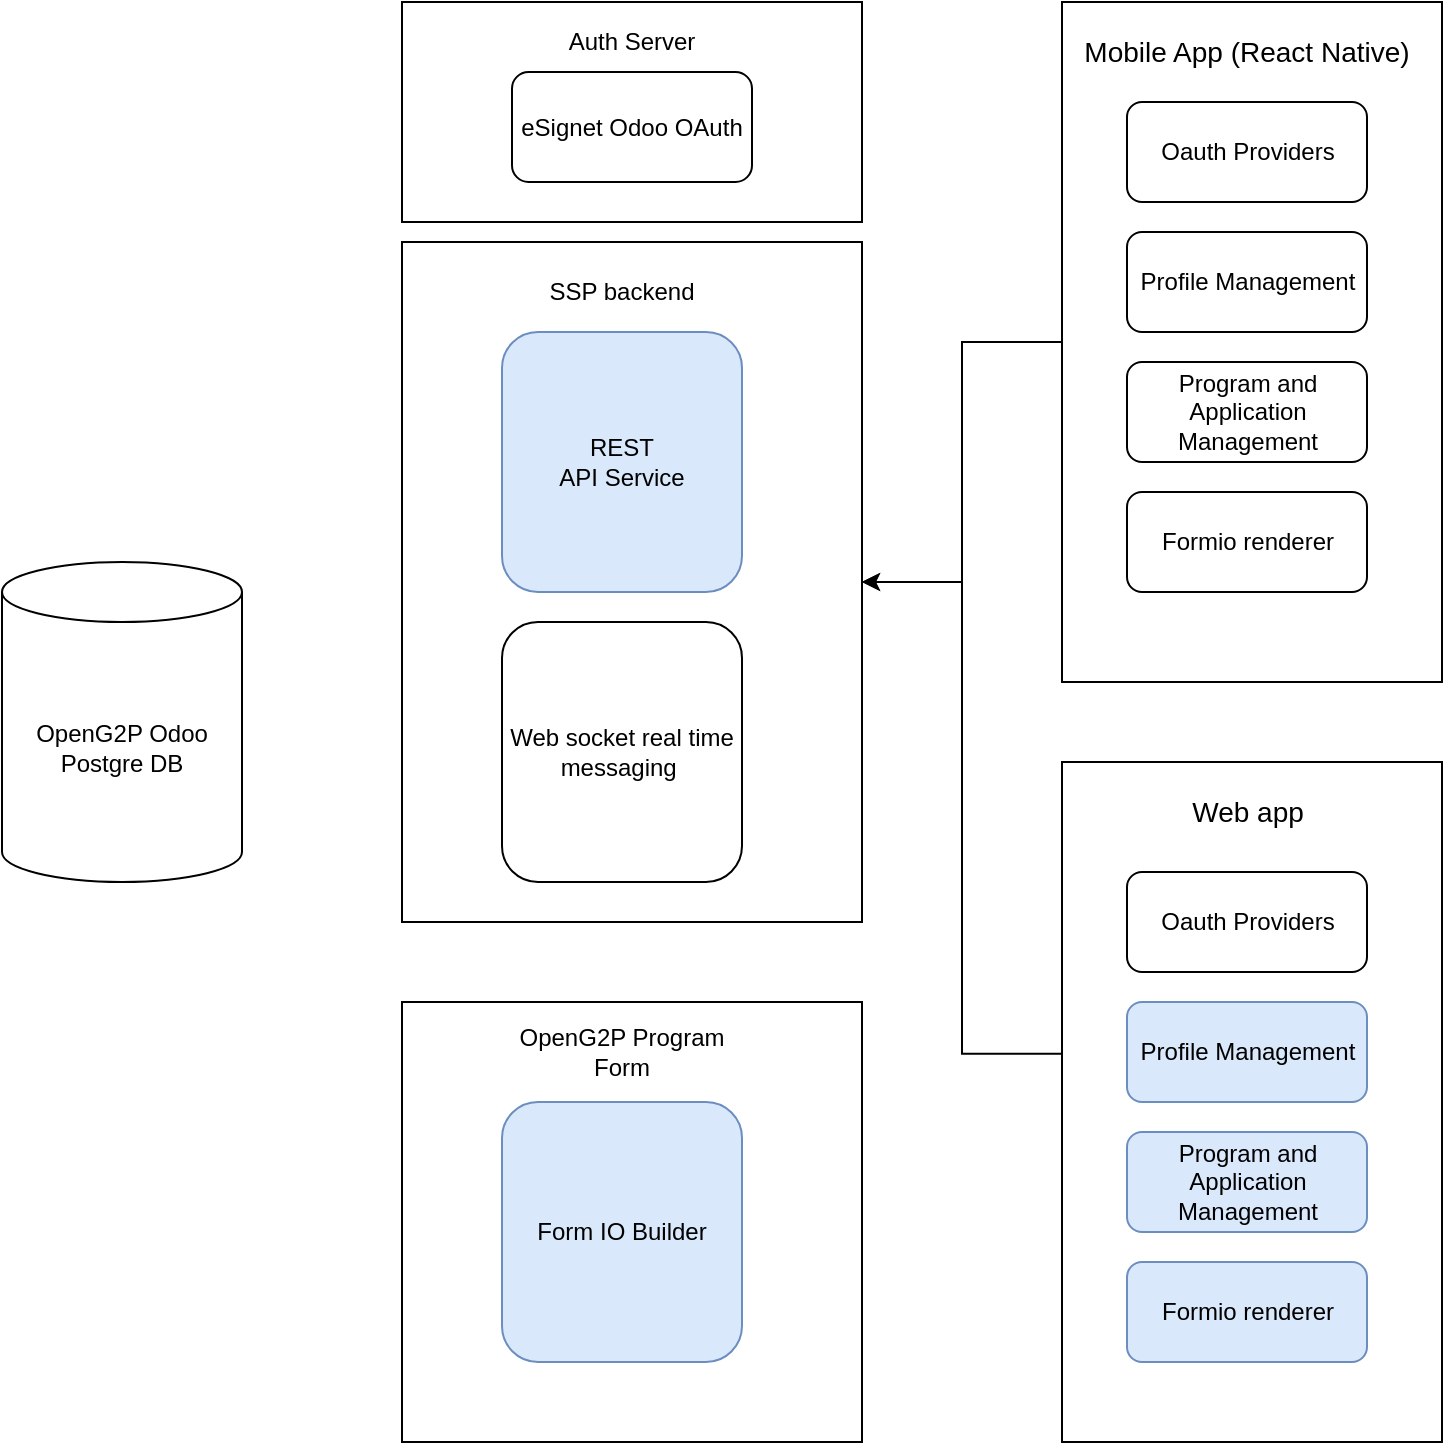 <mxfile version="21.6.7" type="github">
  <diagram id="DjwuBjzQSKJYnALhCdY3" name="Page-1">
    <mxGraphModel dx="1434" dy="802" grid="1" gridSize="10" guides="1" tooltips="1" connect="1" arrows="1" fold="1" page="1" pageScale="1" pageWidth="1200" pageHeight="1070" math="0" shadow="0">
      <root>
        <mxCell id="0" />
        <mxCell id="1" parent="0" />
        <mxCell id="4EAGslu62ZiDNw4BVvQ3-2" value="" style="rounded=0;whiteSpace=wrap;html=1;" parent="1" vertex="1">
          <mxGeometry x="230" y="160" width="230" height="340" as="geometry" />
        </mxCell>
        <mxCell id="6dZB4tW-6M1oG2YMDY4f-12" value="" style="edgeStyle=orthogonalEdgeStyle;rounded=0;orthogonalLoop=1;jettySize=auto;html=1;" edge="1" parent="1" source="4EAGslu62ZiDNw4BVvQ3-4" target="4EAGslu62ZiDNw4BVvQ3-2">
          <mxGeometry relative="1" as="geometry" />
        </mxCell>
        <mxCell id="4EAGslu62ZiDNw4BVvQ3-4" value="" style="rounded=0;whiteSpace=wrap;html=1;" parent="1" vertex="1">
          <mxGeometry x="560" y="40" width="190" height="340" as="geometry" />
        </mxCell>
        <mxCell id="4EAGslu62ZiDNw4BVvQ3-5" value="" style="rounded=0;whiteSpace=wrap;html=1;" parent="1" vertex="1">
          <mxGeometry x="560" y="420" width="190" height="340" as="geometry" />
        </mxCell>
        <mxCell id="4EAGslu62ZiDNw4BVvQ3-6" value="OpenG2P Odoo &lt;br&gt;Postgre DB" style="shape=cylinder3;whiteSpace=wrap;html=1;boundedLbl=1;backgroundOutline=1;size=15;" parent="1" vertex="1">
          <mxGeometry x="30" y="320" width="120" height="160" as="geometry" />
        </mxCell>
        <mxCell id="4EAGslu62ZiDNw4BVvQ3-7" value="REST &lt;br&gt;API Service" style="rounded=1;whiteSpace=wrap;html=1;fillColor=#dae8fc;strokeColor=#6c8ebf;" parent="1" vertex="1">
          <mxGeometry x="280" y="205" width="120" height="130" as="geometry" />
        </mxCell>
        <mxCell id="4EAGslu62ZiDNw4BVvQ3-8" value="Web socket real time messaging&amp;nbsp;" style="rounded=1;whiteSpace=wrap;html=1;" parent="1" vertex="1">
          <mxGeometry x="280" y="350" width="120" height="130" as="geometry" />
        </mxCell>
        <mxCell id="4EAGslu62ZiDNw4BVvQ3-9" value="Mobile App (React Native)" style="text;html=1;strokeColor=none;fillColor=none;align=center;verticalAlign=middle;whiteSpace=wrap;rounded=0;fontSize=14;" parent="1" vertex="1">
          <mxGeometry x="570" y="50" width="165" height="30" as="geometry" />
        </mxCell>
        <mxCell id="4EAGslu62ZiDNw4BVvQ3-10" value="Web app" style="text;html=1;strokeColor=none;fillColor=none;align=center;verticalAlign=middle;whiteSpace=wrap;rounded=0;fontSize=14;" parent="1" vertex="1">
          <mxGeometry x="622.5" y="430" width="60" height="30" as="geometry" />
        </mxCell>
        <mxCell id="4EAGslu62ZiDNw4BVvQ3-16" value="Formio renderer" style="rounded=1;whiteSpace=wrap;html=1;" parent="1" vertex="1">
          <mxGeometry x="592.5" y="285" width="120" height="50" as="geometry" />
        </mxCell>
        <mxCell id="6dZB4tW-6M1oG2YMDY4f-2" value="SSP backend" style="text;html=1;strokeColor=none;fillColor=none;align=center;verticalAlign=middle;whiteSpace=wrap;rounded=0;" vertex="1" parent="1">
          <mxGeometry x="300" y="170" width="80" height="30" as="geometry" />
        </mxCell>
        <mxCell id="6dZB4tW-6M1oG2YMDY4f-3" value="" style="rounded=0;whiteSpace=wrap;html=1;" vertex="1" parent="1">
          <mxGeometry x="230" y="540" width="230" height="220" as="geometry" />
        </mxCell>
        <mxCell id="6dZB4tW-6M1oG2YMDY4f-5" value="Form IO Builder" style="rounded=1;whiteSpace=wrap;html=1;fillColor=#dae8fc;strokeColor=#6c8ebf;" vertex="1" parent="1">
          <mxGeometry x="280" y="590" width="120" height="130" as="geometry" />
        </mxCell>
        <mxCell id="6dZB4tW-6M1oG2YMDY4f-6" value="OpenG2P Program Form" style="text;html=1;strokeColor=none;fillColor=none;align=center;verticalAlign=middle;whiteSpace=wrap;rounded=0;" vertex="1" parent="1">
          <mxGeometry x="280" y="550" width="120" height="30" as="geometry" />
        </mxCell>
        <mxCell id="6dZB4tW-6M1oG2YMDY4f-7" value="" style="rounded=0;whiteSpace=wrap;html=1;" vertex="1" parent="1">
          <mxGeometry x="230" y="40" width="230" height="110" as="geometry" />
        </mxCell>
        <mxCell id="6dZB4tW-6M1oG2YMDY4f-8" value="eSignet Odoo OAuth" style="rounded=1;whiteSpace=wrap;html=1;" vertex="1" parent="1">
          <mxGeometry x="285" y="75" width="120" height="55" as="geometry" />
        </mxCell>
        <mxCell id="6dZB4tW-6M1oG2YMDY4f-10" value="Auth Server" style="text;html=1;strokeColor=none;fillColor=none;align=center;verticalAlign=middle;whiteSpace=wrap;rounded=0;" vertex="1" parent="1">
          <mxGeometry x="305" y="45" width="80" height="30" as="geometry" />
        </mxCell>
        <mxCell id="6dZB4tW-6M1oG2YMDY4f-13" value="Oauth Providers" style="rounded=1;whiteSpace=wrap;html=1;" vertex="1" parent="1">
          <mxGeometry x="592.5" y="90" width="120" height="50" as="geometry" />
        </mxCell>
        <mxCell id="6dZB4tW-6M1oG2YMDY4f-14" value="Profile Management" style="rounded=1;whiteSpace=wrap;html=1;" vertex="1" parent="1">
          <mxGeometry x="592.5" y="155" width="120" height="50" as="geometry" />
        </mxCell>
        <mxCell id="6dZB4tW-6M1oG2YMDY4f-15" value="Program and Application Management" style="rounded=1;whiteSpace=wrap;html=1;" vertex="1" parent="1">
          <mxGeometry x="592.5" y="220" width="120" height="50" as="geometry" />
        </mxCell>
        <mxCell id="6dZB4tW-6M1oG2YMDY4f-16" value="Formio renderer" style="rounded=1;whiteSpace=wrap;html=1;fillColor=#dae8fc;strokeColor=#6c8ebf;" vertex="1" parent="1">
          <mxGeometry x="592.5" y="670" width="120" height="50" as="geometry" />
        </mxCell>
        <mxCell id="6dZB4tW-6M1oG2YMDY4f-17" value="Oauth Providers" style="rounded=1;whiteSpace=wrap;html=1;" vertex="1" parent="1">
          <mxGeometry x="592.5" y="475" width="120" height="50" as="geometry" />
        </mxCell>
        <mxCell id="6dZB4tW-6M1oG2YMDY4f-18" value="Profile Management" style="rounded=1;whiteSpace=wrap;html=1;fillColor=#dae8fc;strokeColor=#6c8ebf;" vertex="1" parent="1">
          <mxGeometry x="592.5" y="540" width="120" height="50" as="geometry" />
        </mxCell>
        <mxCell id="6dZB4tW-6M1oG2YMDY4f-19" value="Program and Application Management" style="rounded=1;whiteSpace=wrap;html=1;fillColor=#dae8fc;strokeColor=#6c8ebf;" vertex="1" parent="1">
          <mxGeometry x="592.5" y="605" width="120" height="50" as="geometry" />
        </mxCell>
        <mxCell id="6dZB4tW-6M1oG2YMDY4f-20" value="" style="edgeStyle=orthogonalEdgeStyle;rounded=0;orthogonalLoop=1;jettySize=auto;html=1;entryX=1;entryY=0.5;entryDx=0;entryDy=0;exitX=0;exitY=0.429;exitDx=0;exitDy=0;exitPerimeter=0;" edge="1" parent="1" source="4EAGslu62ZiDNw4BVvQ3-5" target="4EAGslu62ZiDNw4BVvQ3-2">
          <mxGeometry relative="1" as="geometry">
            <mxPoint x="570" y="370" as="sourcePoint" />
            <mxPoint x="470" y="490" as="targetPoint" />
          </mxGeometry>
        </mxCell>
      </root>
    </mxGraphModel>
  </diagram>
</mxfile>
